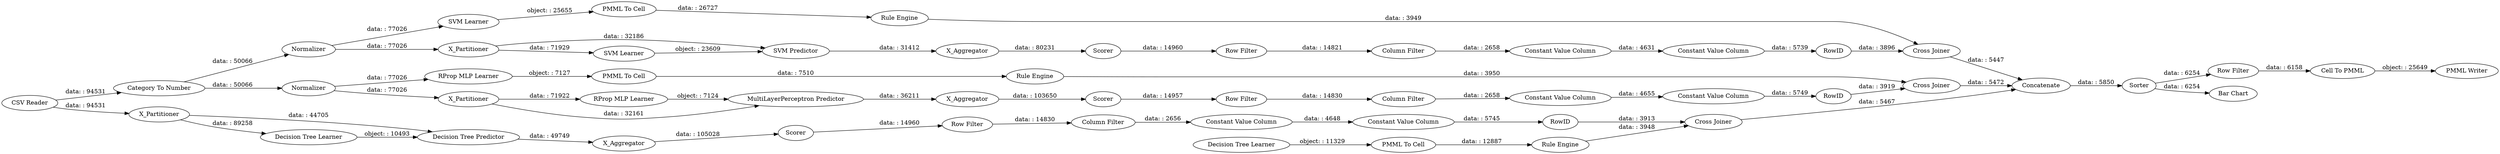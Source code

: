 digraph {
	"-1017268720380856869_39" [label=Scorer]
	"7510158119775480178_292" [label="Constant Value Column"]
	"-6083381694376009842_31" [label="SVM Learner"]
	"7074963744354381441_293" [label=RowID]
	"-6083381694376009842_39" [label="Cross Joiner"]
	"7510158119775480178_293" [label=RowID]
	"-6083381694376009842_41" [label=Scorer]
	"7074963744354381441_294" [label="Column Filter"]
	"7510158119775480178_294" [label="Column Filter"]
	"-6083381694376009842_32" [label="SVM Predictor"]
	"-674845386857104114_292" [label="Constant Value Column"]
	"-674845386857104114_290" [label="Constant Value Column"]
	"-1017268720380856869_38" [label="Cross Joiner"]
	"1957310613944191450_7" [label=X_Aggregator]
	"-1017268720380856869_31" [label="Decision Tree Learner"]
	"285432105459042771_33" [label="SVM Learner"]
	"1957310613944191450_38" [label="Cross Joiner"]
	"-674845386857104114_294" [label="Column Filter"]
	"414839437660054132_62" [label="CSV Reader"]
	"414839437660054132_53" [label="Row Filter"]
	"7510158119775480178_290" [label="Constant Value Column"]
	"5225104255756667260_35" [label="RProp MLP Learner"]
	"285432105459042771_35" [label="Rule Engine"]
	"7074963744354381441_292" [label="Constant Value Column"]
	"414839437660054132_61" [label="PMML Writer"]
	"1957310613944191450_32" [label="MultiLayerPerceptron Predictor"]
	"-6083381694376009842_7" [label=X_Aggregator]
	"5225104255756667260_34" [label="Rule Engine"]
	"-674845386857104114_293" [label=RowID]
	"5973052438775914384_34" [label="Rule Engine"]
	"1957310613944191450_40" [label=Scorer]
	"7510158119775480178_9" [label="Row Filter"]
	"1957310613944191450_39" [label=Normalizer]
	"-6083381694376009842_40" [label=Normalizer]
	"285432105459042771_34" [label="PMML To Cell"]
	"5973052438775914384_33" [label="Decision Tree Learner"]
	"-1017268720380856869_2" [label=X_Partitioner]
	"414839437660054132_52" [label=Sorter]
	"-1017268720380856869_32" [label="Decision Tree Predictor"]
	"414839437660054132_54" [label="Cell To PMML"]
	"414839437660054132_58" [label="Category To Number"]
	"414839437660054132_59" [label="Bar Chart"]
	"5225104255756667260_22" [label="PMML To Cell"]
	"1957310613944191450_2" [label=X_Partitioner]
	"7074963744354381441_290" [label="Constant Value Column"]
	"414839437660054132_60" [label=Concatenate]
	"-1017268720380856869_7" [label=X_Aggregator]
	"5973052438775914384_28" [label="PMML To Cell"]
	"1957310613944191450_31" [label="RProp MLP Learner"]
	"-6083381694376009842_2" [label=X_Partitioner]
	"7074963744354381441_9" [label="Row Filter"]
	"-674845386857104114_9" [label="Row Filter"]
	"7074963744354381441_293" -> "-6083381694376009842_39" [label="data: : 3896"]
	"285432105459042771_35" -> "-6083381694376009842_39" [label="data: : 3949"]
	"5973052438775914384_28" -> "5973052438775914384_34" [label="data: : 12887"]
	"1957310613944191450_40" -> "7510158119775480178_9" [label="data: : 14957"]
	"7510158119775480178_293" -> "1957310613944191450_38" [label="data: : 3919"]
	"-6083381694376009842_40" -> "-6083381694376009842_2" [label="data: : 77026"]
	"7074963744354381441_9" -> "7074963744354381441_294" [label="data: : 14821"]
	"-1017268720380856869_7" -> "-1017268720380856869_39" [label="data: : 105028"]
	"5225104255756667260_22" -> "5225104255756667260_34" [label="data: : 7510"]
	"-674845386857104114_292" -> "-674845386857104114_293" [label="data: : 5745"]
	"414839437660054132_60" -> "414839437660054132_52" [label="data: : 5850"]
	"414839437660054132_53" -> "414839437660054132_54" [label="data: : 6158"]
	"-6083381694376009842_2" -> "-6083381694376009842_32" [label="data: : 32186"]
	"-1017268720380856869_2" -> "-1017268720380856869_31" [label="data: : 89258"]
	"414839437660054132_62" -> "-1017268720380856869_2" [label="data: : 94531"]
	"5225104255756667260_34" -> "1957310613944191450_38" [label="data: : 3950"]
	"-674845386857104114_293" -> "-1017268720380856869_38" [label="data: : 3913"]
	"5973052438775914384_33" -> "5973052438775914384_28" [label="object: : 11329"]
	"-6083381694376009842_40" -> "285432105459042771_33" [label="data: : 77026"]
	"-1017268720380856869_32" -> "-1017268720380856869_7" [label="data: : 49749"]
	"414839437660054132_52" -> "414839437660054132_59" [label="data: : 6254"]
	"-1017268720380856869_39" -> "-674845386857104114_9" [label="data: : 14960"]
	"285432105459042771_34" -> "285432105459042771_35" [label="data: : 26727"]
	"1957310613944191450_39" -> "5225104255756667260_35" [label="data: : 77026"]
	"1957310613944191450_7" -> "1957310613944191450_40" [label="data: : 103650"]
	"-1017268720380856869_31" -> "-1017268720380856869_32" [label="object: : 10493"]
	"-6083381694376009842_31" -> "-6083381694376009842_32" [label="object: : 23609"]
	"7074963744354381441_292" -> "7074963744354381441_293" [label="data: : 5739"]
	"414839437660054132_58" -> "-6083381694376009842_40" [label="data: : 50066"]
	"7510158119775480178_294" -> "7510158119775480178_290" [label="data: : 2658"]
	"-6083381694376009842_39" -> "414839437660054132_60" [label="data: : 5447"]
	"5225104255756667260_35" -> "5225104255756667260_22" [label="object: : 7127"]
	"1957310613944191450_2" -> "1957310613944191450_31" [label="data: : 71922"]
	"285432105459042771_33" -> "285432105459042771_34" [label="object: : 25655"]
	"7510158119775480178_9" -> "7510158119775480178_294" [label="data: : 14830"]
	"1957310613944191450_2" -> "1957310613944191450_32" [label="data: : 32161"]
	"414839437660054132_52" -> "414839437660054132_53" [label="data: : 6254"]
	"414839437660054132_58" -> "1957310613944191450_39" [label="data: : 50066"]
	"-674845386857104114_290" -> "-674845386857104114_292" [label="data: : 4648"]
	"-1017268720380856869_2" -> "-1017268720380856869_32" [label="data: : 44705"]
	"7510158119775480178_290" -> "7510158119775480178_292" [label="data: : 4655"]
	"-674845386857104114_294" -> "-674845386857104114_290" [label="data: : 2656"]
	"-6083381694376009842_2" -> "-6083381694376009842_31" [label="data: : 71929"]
	"1957310613944191450_32" -> "1957310613944191450_7" [label="data: : 36211"]
	"1957310613944191450_31" -> "1957310613944191450_32" [label="object: : 7124"]
	"-6083381694376009842_32" -> "-6083381694376009842_7" [label="data: : 31412"]
	"7074963744354381441_294" -> "7074963744354381441_290" [label="data: : 2658"]
	"7074963744354381441_290" -> "7074963744354381441_292" [label="data: : 4631"]
	"-6083381694376009842_41" -> "7074963744354381441_9" [label="data: : 14960"]
	"-674845386857104114_9" -> "-674845386857104114_294" [label="data: : 14830"]
	"414839437660054132_54" -> "414839437660054132_61" [label="object: : 25649"]
	"5973052438775914384_34" -> "-1017268720380856869_38" [label="data: : 3948"]
	"1957310613944191450_39" -> "1957310613944191450_2" [label="data: : 77026"]
	"-1017268720380856869_38" -> "414839437660054132_60" [label="data: : 5467"]
	"1957310613944191450_38" -> "414839437660054132_60" [label="data: : 5472"]
	"-6083381694376009842_7" -> "-6083381694376009842_41" [label="data: : 80231"]
	"7510158119775480178_292" -> "7510158119775480178_293" [label="data: : 5749"]
	"414839437660054132_62" -> "414839437660054132_58" [label="data: : 94531"]
	rankdir=LR
}
